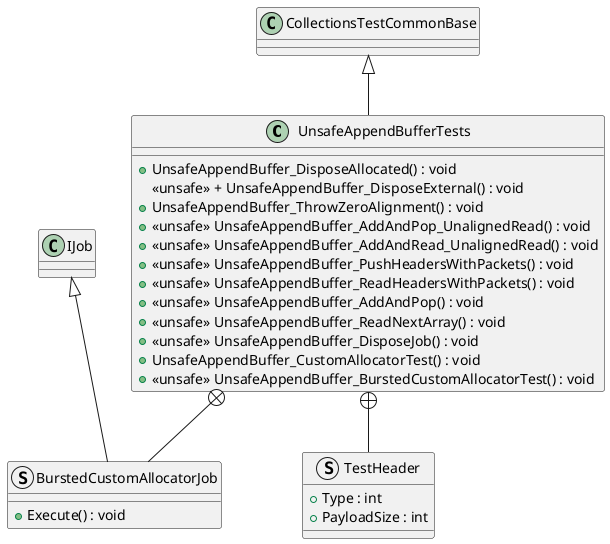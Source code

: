 @startuml
class UnsafeAppendBufferTests {
    + UnsafeAppendBuffer_DisposeAllocated() : void
    <<unsafe>> + UnsafeAppendBuffer_DisposeExternal() : void
    + UnsafeAppendBuffer_ThrowZeroAlignment() : void
    + <<unsafe>> UnsafeAppendBuffer_AddAndPop_UnalignedRead() : void
    + <<unsafe>> UnsafeAppendBuffer_AddAndRead_UnalignedRead() : void
    + <<unsafe>> UnsafeAppendBuffer_PushHeadersWithPackets() : void
    + <<unsafe>> UnsafeAppendBuffer_ReadHeadersWithPackets() : void
    + <<unsafe>> UnsafeAppendBuffer_AddAndPop() : void
    + <<unsafe>> UnsafeAppendBuffer_ReadNextArray() : void
    + <<unsafe>> UnsafeAppendBuffer_DisposeJob() : void
    + UnsafeAppendBuffer_CustomAllocatorTest() : void
    + <<unsafe>> UnsafeAppendBuffer_BurstedCustomAllocatorTest() : void
}
struct TestHeader {
    + Type : int
    + PayloadSize : int
}
struct BurstedCustomAllocatorJob {
    + Execute() : void
}
CollectionsTestCommonBase <|-- UnsafeAppendBufferTests
UnsafeAppendBufferTests +-- TestHeader
UnsafeAppendBufferTests +-- BurstedCustomAllocatorJob
IJob <|-- BurstedCustomAllocatorJob
@enduml
